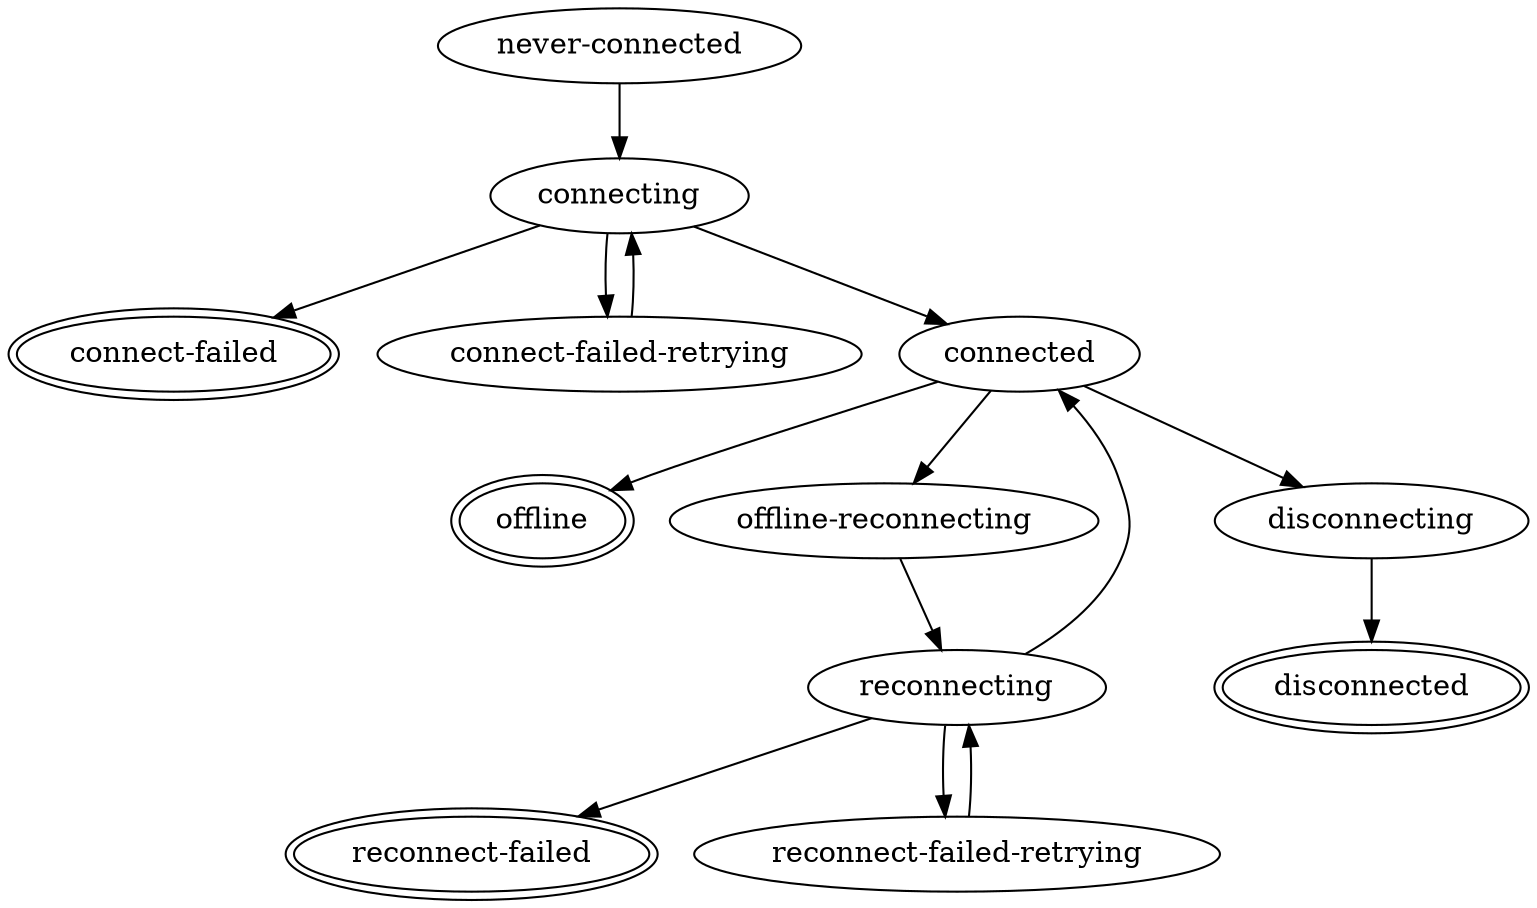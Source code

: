 digraph {
    "connect-failed" [peripheries=2]
    "reconnect-failed" [peripheries=2]
    "offline" [peripheries=2]
    "disconnected" [peripheries=2]

    "never-connected" -> connecting
    connecting -> "connect-failed"
    connecting -> "connect-failed-retrying"
    "connect-failed-retrying" -> connecting
    connecting -> connected
    connected -> "offline-reconnecting"
    connected -> disconnecting
    "offline-reconnecting" -> reconnecting
    reconnecting -> "reconnect-failed"
    reconnecting -> "reconnect-failed-retrying"
    "reconnect-failed-retrying" -> reconnecting
    reconnecting -> connected
    connected -> offline
    disconnecting -> disconnected

    # offline -> connecting
    # "connect-failed" -> connecting
    # "reconnect-failed" -> connecting
    # disconnected -> connecting
}
